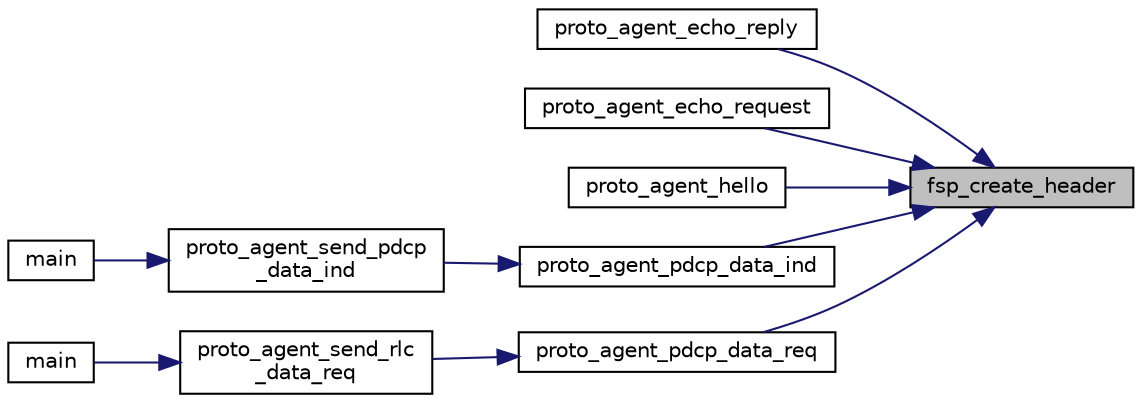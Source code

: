 digraph "fsp_create_header"
{
 // LATEX_PDF_SIZE
  edge [fontname="Helvetica",fontsize="10",labelfontname="Helvetica",labelfontsize="10"];
  node [fontname="Helvetica",fontsize="10",shape=record];
  rankdir="RL";
  Node1 [label="fsp_create_header",height=0.2,width=0.4,color="black", fillcolor="grey75", style="filled", fontcolor="black",tooltip=" "];
  Node1 -> Node2 [dir="back",color="midnightblue",fontsize="10",style="solid",fontname="Helvetica"];
  Node2 [label="proto_agent_echo_reply",height=0.2,width=0.4,color="black", fillcolor="white", style="filled",URL="$proto__agent__common_8h.html#a9db9df3d2bc3330f5c8d520baab2d8e1",tooltip=" "];
  Node1 -> Node3 [dir="back",color="midnightblue",fontsize="10",style="solid",fontname="Helvetica"];
  Node3 [label="proto_agent_echo_request",height=0.2,width=0.4,color="black", fillcolor="white", style="filled",URL="$proto__agent__common_8h.html#a7022ff2b4e429e35603fac4e59c40e1b",tooltip=" "];
  Node1 -> Node4 [dir="back",color="midnightblue",fontsize="10",style="solid",fontname="Helvetica"];
  Node4 [label="proto_agent_hello",height=0.2,width=0.4,color="black", fillcolor="white", style="filled",URL="$proto__agent__common_8h.html#af672c4741702bba6d02e9687704d24ea",tooltip=" "];
  Node1 -> Node5 [dir="back",color="midnightblue",fontsize="10",style="solid",fontname="Helvetica"];
  Node5 [label="proto_agent_pdcp_data_ind",height=0.2,width=0.4,color="black", fillcolor="white", style="filled",URL="$proto__agent__common_8h.html#a2cbdd558ab84891c77029801a46ad30f",tooltip=" "];
  Node5 -> Node6 [dir="back",color="midnightblue",fontsize="10",style="solid",fontname="Helvetica"];
  Node6 [label="proto_agent_send_pdcp\l_data_ind",height=0.2,width=0.4,color="black", fillcolor="white", style="filled",URL="$proto__agent_8h.html#acf6cd0c15efdeeb6c3900c198fda1baf",tooltip=" "];
  Node6 -> Node7 [dir="back",color="midnightblue",fontsize="10",style="solid",fontname="Helvetica"];
  Node7 [label="main",height=0.2,width=0.4,color="black", fillcolor="white", style="filled",URL="$du__test_8c.html#a0ddf1224851353fc92bfbff6f499fa97",tooltip=" "];
  Node1 -> Node8 [dir="back",color="midnightblue",fontsize="10",style="solid",fontname="Helvetica"];
  Node8 [label="proto_agent_pdcp_data_req",height=0.2,width=0.4,color="black", fillcolor="white", style="filled",URL="$proto__agent__common_8h.html#a3659b56758a3ad4d57aa1f5b193338dc",tooltip=" "];
  Node8 -> Node9 [dir="back",color="midnightblue",fontsize="10",style="solid",fontname="Helvetica"];
  Node9 [label="proto_agent_send_rlc\l_data_req",height=0.2,width=0.4,color="black", fillcolor="white", style="filled",URL="$proto__agent_8h.html#aad2328b010e19d0691b7968c8dcfd5e2",tooltip=" "];
  Node9 -> Node10 [dir="back",color="midnightblue",fontsize="10",style="solid",fontname="Helvetica"];
  Node10 [label="main",height=0.2,width=0.4,color="black", fillcolor="white", style="filled",URL="$cu__test_8c.html#a0ddf1224851353fc92bfbff6f499fa97",tooltip=" "];
}
